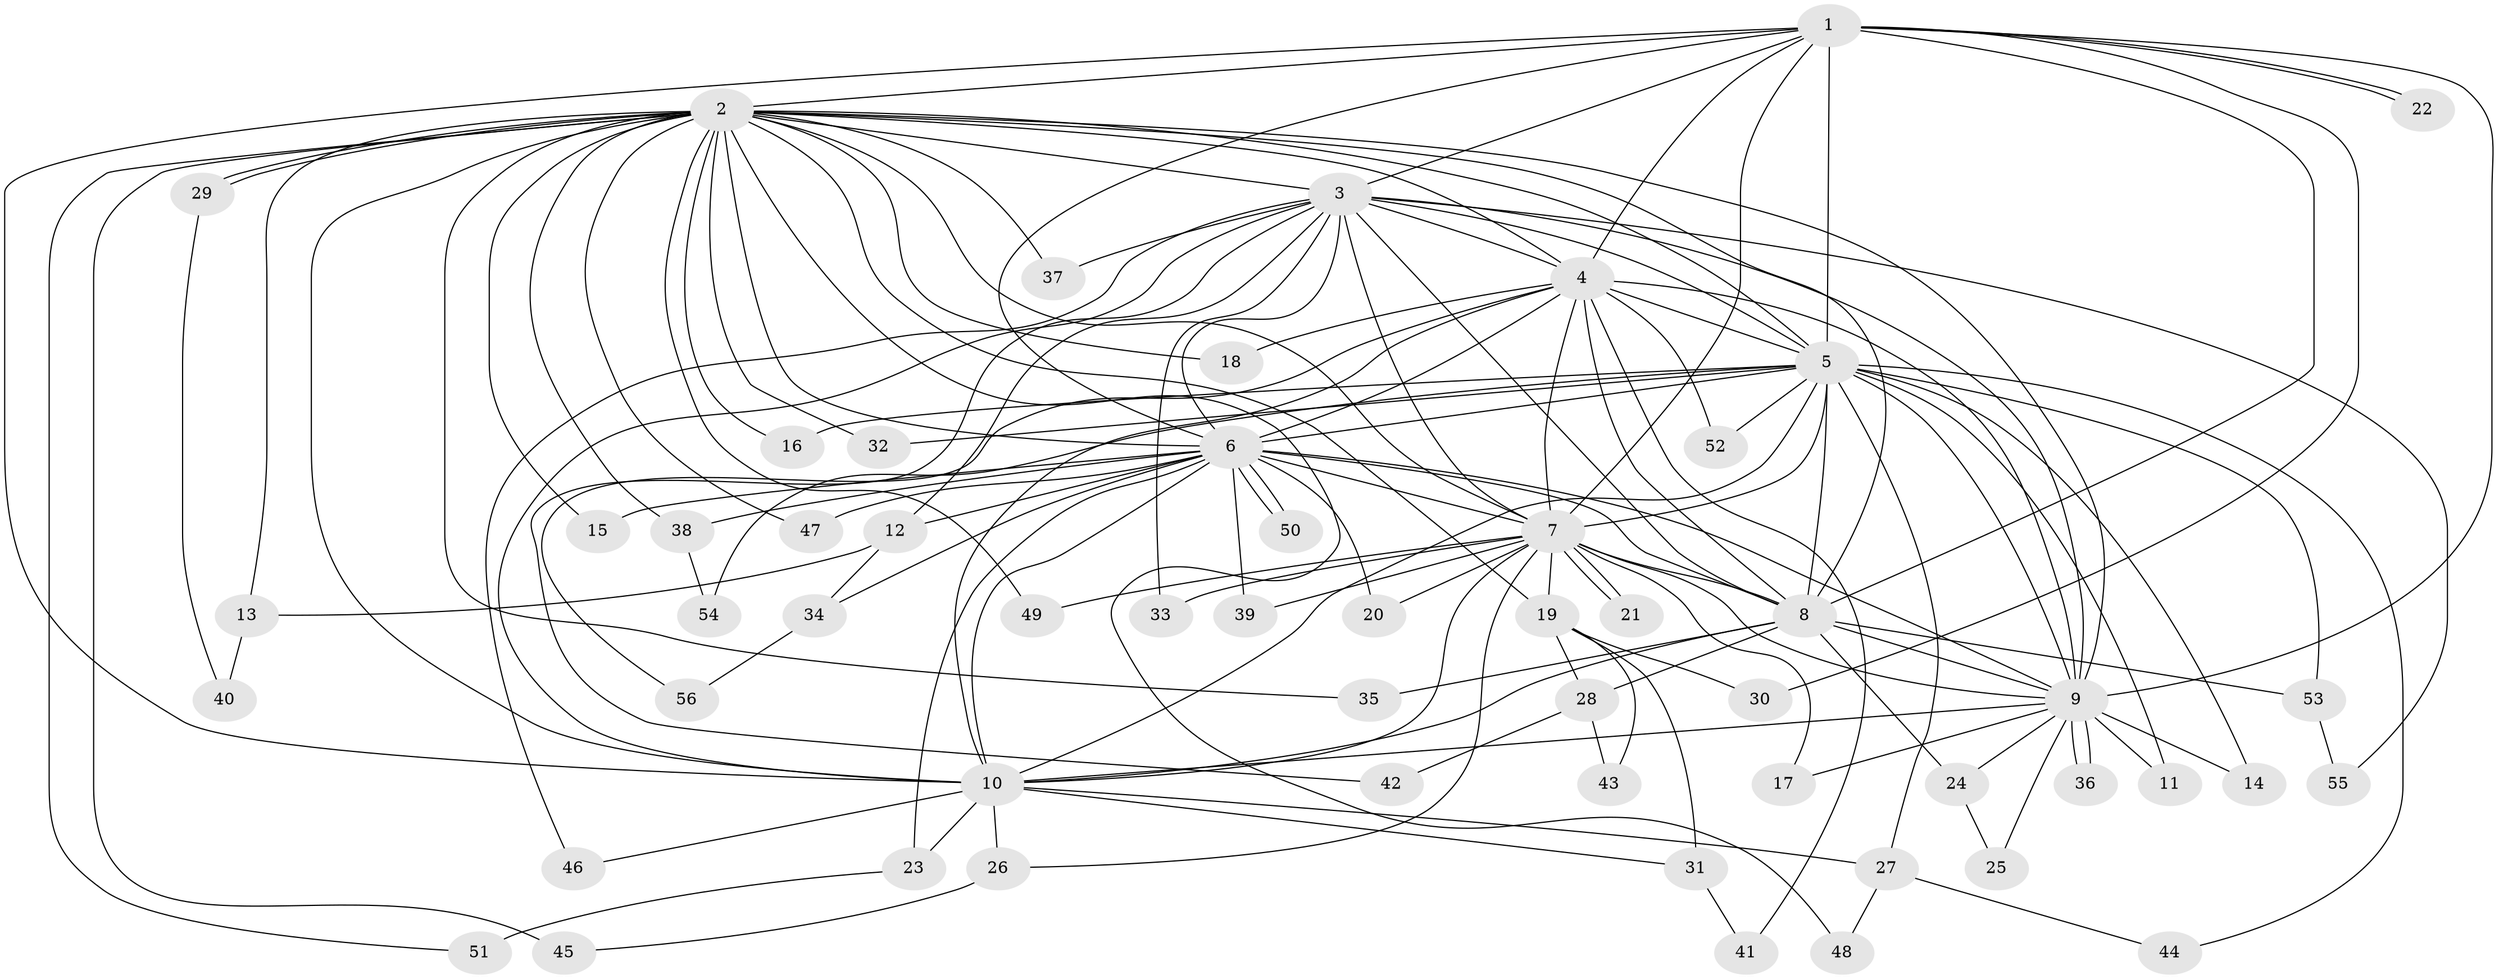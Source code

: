 // coarse degree distribution, {9: 0.023809523809523808, 23: 0.023809523809523808, 14: 0.047619047619047616, 12: 0.023809523809523808, 16: 0.07142857142857142, 15: 0.023809523809523808, 2: 0.5, 4: 0.023809523809523808, 3: 0.19047619047619047, 5: 0.023809523809523808, 1: 0.047619047619047616}
// Generated by graph-tools (version 1.1) at 2025/51/02/27/25 19:51:45]
// undirected, 56 vertices, 137 edges
graph export_dot {
graph [start="1"]
  node [color=gray90,style=filled];
  1;
  2;
  3;
  4;
  5;
  6;
  7;
  8;
  9;
  10;
  11;
  12;
  13;
  14;
  15;
  16;
  17;
  18;
  19;
  20;
  21;
  22;
  23;
  24;
  25;
  26;
  27;
  28;
  29;
  30;
  31;
  32;
  33;
  34;
  35;
  36;
  37;
  38;
  39;
  40;
  41;
  42;
  43;
  44;
  45;
  46;
  47;
  48;
  49;
  50;
  51;
  52;
  53;
  54;
  55;
  56;
  1 -- 2;
  1 -- 3;
  1 -- 4;
  1 -- 5;
  1 -- 6;
  1 -- 7;
  1 -- 8;
  1 -- 9;
  1 -- 10;
  1 -- 22;
  1 -- 22;
  1 -- 30;
  2 -- 3;
  2 -- 4;
  2 -- 5;
  2 -- 6;
  2 -- 7;
  2 -- 8;
  2 -- 9;
  2 -- 10;
  2 -- 13;
  2 -- 15;
  2 -- 16;
  2 -- 18;
  2 -- 19;
  2 -- 29;
  2 -- 29;
  2 -- 32;
  2 -- 35;
  2 -- 37;
  2 -- 38;
  2 -- 45;
  2 -- 47;
  2 -- 48;
  2 -- 49;
  2 -- 51;
  3 -- 4;
  3 -- 5;
  3 -- 6;
  3 -- 7;
  3 -- 8;
  3 -- 9;
  3 -- 10;
  3 -- 12;
  3 -- 33;
  3 -- 37;
  3 -- 42;
  3 -- 46;
  3 -- 55;
  4 -- 5;
  4 -- 6;
  4 -- 7;
  4 -- 8;
  4 -- 9;
  4 -- 10;
  4 -- 18;
  4 -- 41;
  4 -- 52;
  4 -- 56;
  5 -- 6;
  5 -- 7;
  5 -- 8;
  5 -- 9;
  5 -- 10;
  5 -- 11;
  5 -- 14;
  5 -- 16;
  5 -- 27;
  5 -- 32;
  5 -- 44;
  5 -- 52;
  5 -- 53;
  5 -- 54;
  6 -- 7;
  6 -- 8;
  6 -- 9;
  6 -- 10;
  6 -- 12;
  6 -- 15;
  6 -- 20;
  6 -- 23;
  6 -- 34;
  6 -- 38;
  6 -- 39;
  6 -- 47;
  6 -- 50;
  6 -- 50;
  7 -- 8;
  7 -- 9;
  7 -- 10;
  7 -- 17;
  7 -- 19;
  7 -- 20;
  7 -- 21;
  7 -- 21;
  7 -- 26;
  7 -- 33;
  7 -- 39;
  7 -- 49;
  8 -- 9;
  8 -- 10;
  8 -- 24;
  8 -- 28;
  8 -- 35;
  8 -- 53;
  9 -- 10;
  9 -- 11;
  9 -- 14;
  9 -- 17;
  9 -- 24;
  9 -- 25;
  9 -- 36;
  9 -- 36;
  10 -- 23;
  10 -- 26;
  10 -- 27;
  10 -- 31;
  10 -- 46;
  12 -- 13;
  12 -- 34;
  13 -- 40;
  19 -- 28;
  19 -- 30;
  19 -- 31;
  19 -- 43;
  23 -- 51;
  24 -- 25;
  26 -- 45;
  27 -- 44;
  27 -- 48;
  28 -- 42;
  28 -- 43;
  29 -- 40;
  31 -- 41;
  34 -- 56;
  38 -- 54;
  53 -- 55;
}
